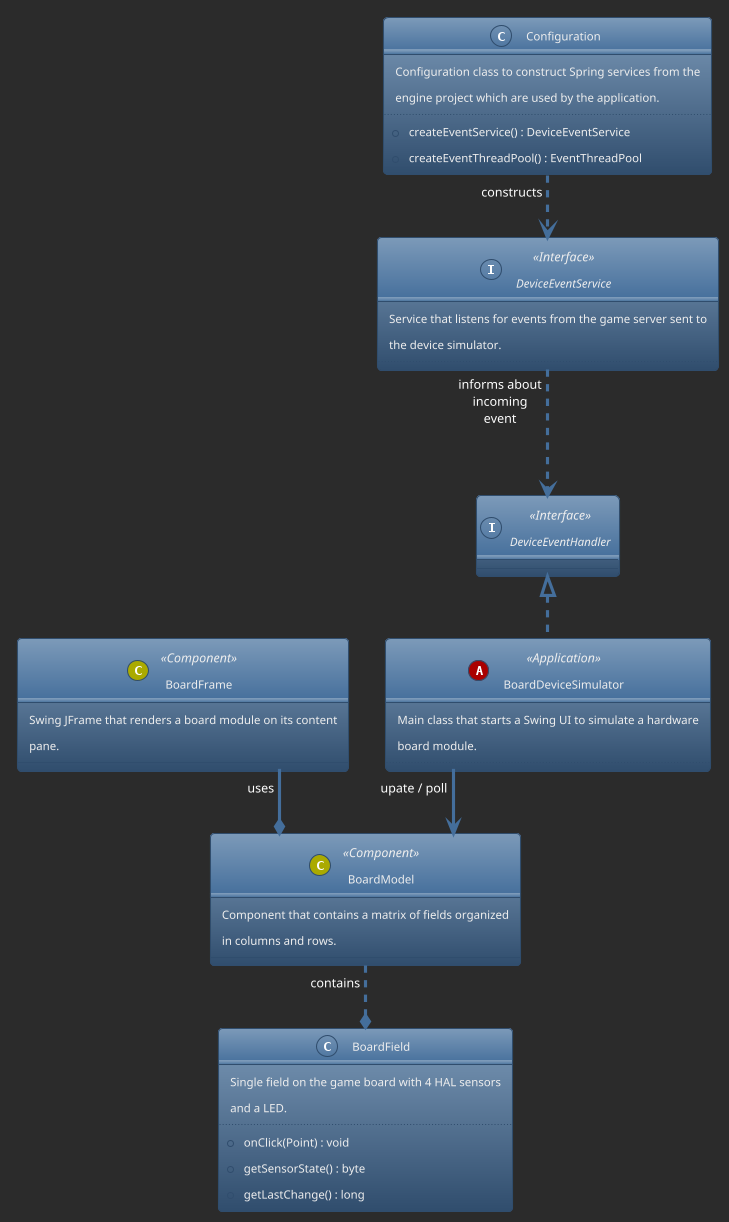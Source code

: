 @startuml
!theme spacelab
skinparam BackgroundColor #2B2B2B
skinparam linetype ortho

class BoardDeviceSimulator  << (A,#AA0000) Application >> implements DeviceEventHandler {
   Main class that starts a Swing UI to simulate a hardware
   board module.
   ..
}

class Configuration {
    Configuration class to construct Spring services from the
    engine project which are used by the application.
    ..
    + createEventService() : DeviceEventService
    + createEventThreadPool() : EventThreadPool
}

interface DeviceEventHandler  << Interface >> {

}

interface DeviceEventService  << Interface >> {
  Service that listens for events from the game server sent to
  the device simulator.
  ..
}

Configuration ..> DeviceEventService : constructs
DeviceEventService ...> DeviceEventHandler : informs about\nincoming\nevent

class BoardFrame << (C,#AAAA00) Component >> {
  Swing JFrame that renders a board module on its content
  pane.
}

BoardFrame --* BoardModel : uses

class BoardModel << (C,#AAAA00) Component >> {
  Component that contains a matrix of fields organized
  in columns and rows.
}

class BoardField {
  Single field on the game board with 4 HAL sensors
  and a LED.
  ..
  + onClick(Point) : void
  + getSensorState() : byte
  + getLastChange() : long
}

BoardModel ..* BoardField: contains

BoardDeviceSimulator --> BoardModel: upate / poll




@enduml